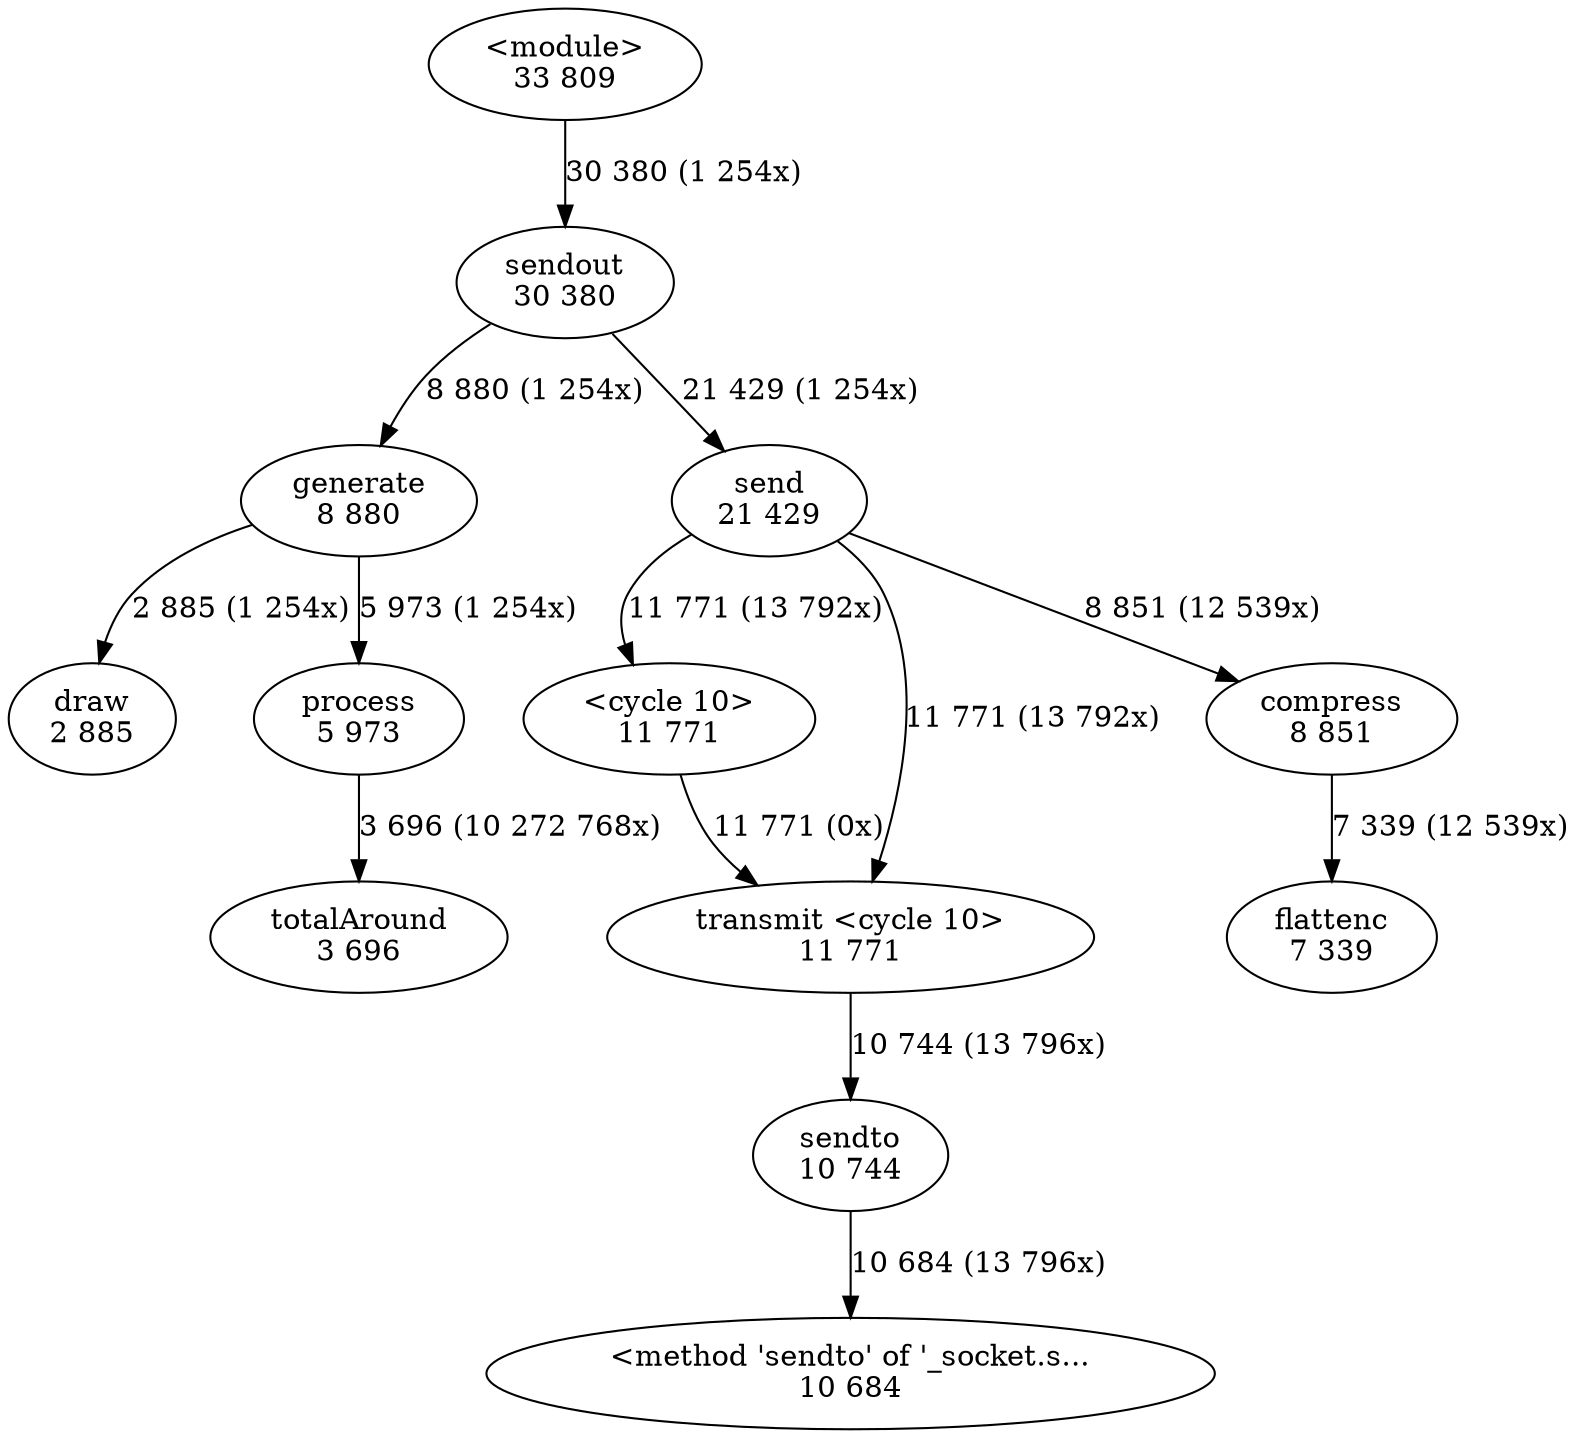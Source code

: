 digraph "callgraph" {
  F20660a0 [label="<cycle 10>\n11 771"];
  F2160298 [label="transmit <cycle 10>\n11 771"];
  F2160c78 [label="sendto\n10 744"];
  F217aa58 [label="draw\n2 885"];
  F21c6cc8 [label="<module>\n33 809"];
  F21caee8 [label="sendout\n30 380"];
  F21cf588 [label="generate\n8 880"];
  F21cfb38 [label="process\n5 973"];
  F225dc38 [label="<method 'sendto' of '_socket.s...\n10 684"];
  F22af588 [label="compress\n8 851"];
  F22af8c8 [label="flattenc\n7 339"];
  F23bf238 [label="send\n21 429"];
  F24362a8 [label="totalAround\n3 696"];
  F20660a0 -> F2160298 [weight=2,label="11 771 (0x)"];
  F2160298 -> F2160c78 [weight=2,label="10 744 (13 796x)"];
  F2160c78 -> F225dc38 [weight=2,label="10 684 (13 796x)"];
  F21c6cc8 -> F21caee8 [weight=2,label="30 380 (1 254x)"];
  F21caee8 -> F21cf588 [weight=2,label="8 880 (1 254x)"];
  F21caee8 -> F23bf238 [weight=2,label="21 429 (1 254x)"];
  F21cf588 -> F217aa58 [weight=2,label="2 885 (1 254x)"];
  F21cf588 -> F21cfb38 [weight=2,label="5 973 (1 254x)"];
  F21cfb38 -> F24362a8 [weight=2,label="3 696 (10 272 768x)"];
  F22af588 -> F22af8c8 [weight=2,label="7 339 (12 539x)"];
  F23bf238 -> F20660a0 [weight=2,label="11 771 (13 792x)"];
  F23bf238 -> F2160298 [weight=2,label="11 771 (13 792x)"];
  F23bf238 -> F22af588 [weight=2,label="8 851 (12 539x)"];
}
